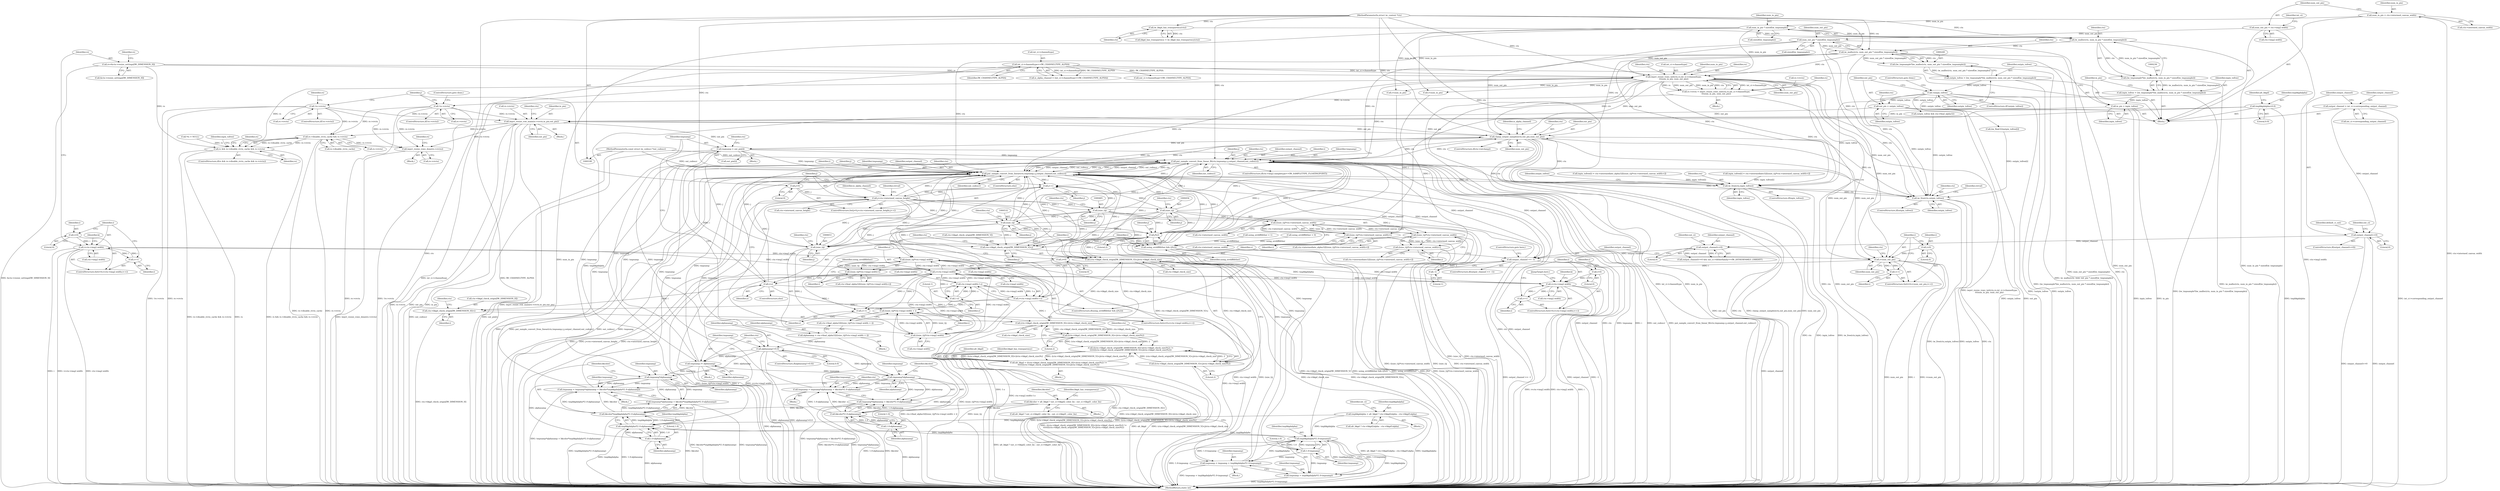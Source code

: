 digraph "0_imageworsener_a4f247707f08e322f0b41e82c3e06e224240a654_0@API" {
"1000491" [label="(Call,iwpvt_resize_row_main(rs->rrctx,in_pix,out_pix))"];
"1000397" [label="(Call,!rs->rrctx)"];
"1000415" [label="(Call,!rs->rrctx)"];
"1000402" [label="(Call,rs->rrctx = iwpvt_resize_rows_init(ctx,rs,int_ci->channeltype,\n\t\t\tnum_in_pix, num_out_pix))"];
"1000406" [label="(Call,iwpvt_resize_rows_init(ctx,rs,int_ci->channeltype,\n\t\t\tnum_in_pix, num_out_pix))"];
"1000250" [label="(Call,iw_malloc(ctx, num_out_pix * sizeof(iw_tmpsample)))"];
"1000237" [label="(Call,iw_malloc(ctx, num_in_pix * sizeof(iw_tmpsample)))"];
"1000231" [label="(Call,iw_bkgd_has_transparency(ctx))"];
"1000109" [label="(MethodParameterIn,struct iw_context *ctx)"];
"1000239" [label="(Call,num_in_pix * sizeof(iw_tmpsample))"];
"1000168" [label="(Call,num_in_pix = ctx->intermed_canvas_width)"];
"1000252" [label="(Call,num_out_pix * sizeof(iw_tmpsample))"];
"1000173" [label="(Call,num_out_pix = ctx->img2.width)"];
"1000388" [label="(Call,rs=&ctx->resize_settings[IW_DIMENSION_H])"];
"1000224" [label="(Call,int_ci->channeltype==IW_CHANNELTYPE_ALPHA)"];
"1000243" [label="(Call,in_pix = inpix_tofree)"];
"1000233" [label="(Call,inpix_tofree = (iw_tmpsample*)iw_malloc(ctx, num_in_pix * sizeof(iw_tmpsample)))"];
"1000235" [label="(Call,(iw_tmpsample*)iw_malloc(ctx, num_in_pix * sizeof(iw_tmpsample)))"];
"1000501" [label="(Call,clamp_output_samples(ctx,out_pix,num_out_pix))"];
"1000743" [label="(Call,put_sample_convert_from_linear_flt(ctx,tmpsamp,i,j,output_channel,out_csdescr))"];
"1000751" [label="(Call,put_sample_convert_from_linear(ctx,tmpsamp,i,j,output_channel,out_csdescr))"];
"1000694" [label="(Call,tmpsamp = tmpsamp*alphasamp + bkcolor*tmpbkgdalpha*(1.0-alphasamp))"];
"1000697" [label="(Call,tmpsamp*alphasamp)"];
"1000587" [label="(Call,tmpsamp = out_pix[i])"];
"1000491" [label="(Call,iwpvt_resize_row_main(rs->rrctx,in_pix,out_pix))"];
"1000260" [label="(Call,out_pix = outpix_tofree)"];
"1000257" [label="(Call,!outpix_tofree)"];
"1000246" [label="(Call,outpix_tofree = (iw_tmpsample*)iw_malloc(ctx, num_out_pix * sizeof(iw_tmpsample)))"];
"1000248" [label="(Call,(iw_tmpsample*)iw_malloc(ctx, num_out_pix * sizeof(iw_tmpsample)))"];
"1000666" [label="(Call,tmpsamp /= alphasamp)"];
"1000662" [label="(Call,alphasamp!=0.0)"];
"1000644" [label="(Call,alphasamp = ctx->final_alpha32[((size_t)j)*ctx->img2.width + i])"];
"1000700" [label="(Call,bkcolor*tmpbkgdalpha*(1.0-alphasamp))"];
"1000681" [label="(Call,bkcolor = alt_bkgd ? out_ci->bkgd2_color_lin : out_ci->bkgd1_color_lin)"];
"1000702" [label="(Call,tmpbkgdalpha*(1.0-alphasamp))"];
"1000629" [label="(Call,tmpbkgdalpha = alt_bkgd ? ctx->bkgd2alpha : ctx->bkgd1alpha)"];
"1000730" [label="(Call,tmpbkgdalpha*(1.0-tmpsamp))"];
"1000142" [label="(Call,tmpbkgdalpha=0.0)"];
"1000732" [label="(Call,1.0-tmpsamp)"];
"1000704" [label="(Call,1.0-alphasamp)"];
"1000726" [label="(Call,tmpsamp = tmpsamp + tmpbkgdalpha*(1.0-tmpsamp))"];
"1000709" [label="(Call,tmpsamp = tmpsamp*alphasamp + bkcolor*(1.0-alphasamp))"];
"1000712" [label="(Call,tmpsamp*alphasamp)"];
"1000715" [label="(Call,bkcolor*(1.0-alphasamp))"];
"1000717" [label="(Call,1.0-alphasamp)"];
"1000572" [label="(Call,i=ctx->img2.width-1-z)"];
"1000574" [label="(Call,ctx->img2.width-1-z)"];
"1000556" [label="(Call,z<ctx->img2.width)"];
"1000553" [label="(Call,z=0)"];
"1000563" [label="(Call,z++)"];
"1000580" [label="(Call,1-z)"];
"1000765" [label="(Call,i<ctx->img2.width)"];
"1000772" [label="(Call,i++)"];
"1000762" [label="(Call,i=0)"];
"1000530" [label="(Call,((size_t)j)*ctx->img2.width)"];
"1000531" [label="(Call,(size_t)j)"];
"1000455" [label="(Call,(size_t)j)"];
"1000424" [label="(Call,j<ctx->intermed_canvas_height)"];
"1000421" [label="(Call,j=0)"];
"1000429" [label="(Call,j++)"];
"1000484" [label="(Call,(size_t)j)"];
"1000359" [label="(Call,i<ctx->img2.width)"];
"1000356" [label="(Call,i=0)"];
"1000366" [label="(Call,i++)"];
"1000651" [label="(Call,((size_t)j)*ctx->img2.width)"];
"1000652" [label="(Call,(size_t)j)"];
"1000569" [label="(Call,j%2)"];
"1000584" [label="(Call,i=z)"];
"1000546" [label="(Call,output_channel == -1)"];
"1000343" [label="(Call,output_channel>=0)"];
"1000194" [label="(Call,output_channel>=0)"];
"1000188" [label="(Call,output_channel = int_ci->corresponding_output_channel)"];
"1000548" [label="(Call,-1)"];
"1000111" [label="(MethodParameterIn,const struct iw_csdescr *out_csdescr)"];
"1000518" [label="(Call,i<num_out_pix)"];
"1000521" [label="(Call,i++)"];
"1000515" [label="(Call,i=0)"];
"1000454" [label="(Call,((size_t)j)*ctx->intermed_canvas_width)"];
"1000453" [label="(Call,((size_t)j)*ctx->intermed_canvas_width+i)"];
"1000483" [label="(Call,((size_t)j)*ctx->intermed_canvas_width)"];
"1000482" [label="(Call,((size_t)j)*ctx->intermed_canvas_width+i)"];
"1000529" [label="(Call,((size_t)j)*ctx->img2.width+i)"];
"1000601" [label="(Call,(ctx->bkgd_check_origin[IW_DIMENSION_H]+i)/ctx->bkgd_check_size)"];
"1000600" [label="(Call,((ctx->bkgd_check_origin[IW_DIMENSION_H]+i)/ctx->bkgd_check_size)%2)"];
"1000599" [label="(Call,(((ctx->bkgd_check_origin[IW_DIMENSION_H]+i)/ctx->bkgd_check_size)%2) !=\n\t\t\t\t\t(((ctx->bkgd_check_origin[IW_DIMENSION_V]+j)/ctx->bkgd_check_size)%2))"];
"1000597" [label="(Call,alt_bkgd = (((ctx->bkgd_check_origin[IW_DIMENSION_H]+i)/ctx->bkgd_check_size)%2) !=\n\t\t\t\t\t(((ctx->bkgd_check_origin[IW_DIMENSION_V]+j)/ctx->bkgd_check_size)%2))"];
"1000614" [label="(Call,(ctx->bkgd_check_origin[IW_DIMENSION_V]+j)/ctx->bkgd_check_size)"];
"1000613" [label="(Call,((ctx->bkgd_check_origin[IW_DIMENSION_V]+j)/ctx->bkgd_check_size)%2)"];
"1000602" [label="(Call,ctx->bkgd_check_origin[IW_DIMENSION_H]+i)"];
"1000650" [label="(Call,((size_t)j)*ctx->img2.width + i)"];
"1000567" [label="(Call,using_errdiffdither && (j%2))"];
"1000615" [label="(Call,ctx->bkgd_check_origin[IW_DIMENSION_V]+j)"];
"1000842" [label="(Call,iw_free(ctx,inpix_tofree))"];
"1000847" [label="(Call,iw_free(ctx,outpix_tofree))"];
"1000696" [label="(Call,tmpsamp*alphasamp + bkcolor*tmpbkgdalpha*(1.0-alphasamp))"];
"1000728" [label="(Call,tmpsamp + tmpbkgdalpha*(1.0-tmpsamp))"];
"1000711" [label="(Call,tmpsamp*alphasamp + bkcolor*(1.0-alphasamp))"];
"1000823" [label="(Call,rs->disable_rrctx_cache && rs->rrctx)"];
"1000821" [label="(Call,rs && rs->disable_rrctx_cache && rs->rrctx)"];
"1000831" [label="(Call,iwpvt_resize_rows_done(rs->rrctx))"];
"1000711" [label="(Call,tmpsamp*alphasamp + bkcolor*(1.0-alphasamp))"];
"1000445" [label="(Call,inpix_tofree[i] = ctx->intermediate_alpha32[((size_t)j)*ctx->intermed_canvas_width+i])"];
"1000258" [label="(Identifier,outpix_tofree)"];
"1000646" [label="(Call,ctx->final_alpha32[((size_t)j)*ctx->img2.width + i])"];
"1000257" [label="(Call,!outpix_tofree)"];
"1000422" [label="(Identifier,j)"];
"1000610" [label="(Identifier,ctx)"];
"1000487" [label="(Call,ctx->intermed_canvas_width)"];
"1000210" [label="(Identifier,default_ci_out)"];
"1000404" [label="(Identifier,rs)"];
"1000608" [label="(Identifier,i)"];
"1000753" [label="(Identifier,tmpsamp)"];
"1000233" [label="(Call,inpix_tofree = (iw_tmpsample*)iw_malloc(ctx, num_in_pix * sizeof(iw_tmpsample)))"];
"1000533" [label="(Identifier,j)"];
"1000234" [label="(Identifier,inpix_tofree)"];
"1000431" [label="(Block,)"];
"1000484" [label="(Call,(size_t)j)"];
"1000144" [label="(Literal,0.0)"];
"1000568" [label="(Identifier,using_errdiffdither)"];
"1000734" [label="(Identifier,tmpsamp)"];
"1000401" [label="(Block,)"];
"1000143" [label="(Identifier,tmpbkgdalpha)"];
"1000371" [label="(Identifier,k)"];
"1000483" [label="(Call,((size_t)j)*ctx->intermed_canvas_width)"];
"1000458" [label="(Call,ctx->intermed_canvas_width)"];
"1000189" [label="(Identifier,output_channel)"];
"1000596" [label="(Block,)"];
"1000142" [label="(Call,tmpbkgdalpha=0.0)"];
"1000169" [label="(Identifier,num_in_pix)"];
"1000488" [label="(Identifier,ctx)"];
"1000423" [label="(Literal,0)"];
"1000407" [label="(Identifier,ctx)"];
"1000231" [label="(Call,iw_bkgd_has_transparency(ctx))"];
"1000361" [label="(Call,ctx->img2.width)"];
"1000644" [label="(Call,alphasamp = ctx->final_alpha32[((size_t)j)*ctx->img2.width + i])"];
"1000731" [label="(Identifier,tmpbkgdalpha)"];
"1000703" [label="(Identifier,tmpbkgdalpha)"];
"1000521" [label="(Call,i++)"];
"1000497" [label="(ControlStructure,if(ctx->intclamp))"];
"1000482" [label="(Call,((size_t)j)*ctx->intermed_canvas_width+i)"];
"1000224" [label="(Call,int_ci->channeltype==IW_CHANNELTYPE_ALPHA)"];
"1000586" [label="(Identifier,z)"];
"1000491" [label="(Call,iwpvt_resize_row_main(rs->rrctx,in_pix,out_pix))"];
"1000710" [label="(Identifier,tmpsamp)"];
"1000749" [label="(Identifier,out_csdescr)"];
"1000730" [label="(Call,tmpbkgdalpha*(1.0-tmpsamp))"];
"1000767" [label="(Call,ctx->img2.width)"];
"1000360" [label="(Identifier,i)"];
"1000629" [label="(Call,tmpbkgdalpha = alt_bkgd ? ctx->bkgd2alpha : ctx->bkgd1alpha)"];
"1000545" [label="(ControlStructure,if(output_channel == -1))"];
"1000600" [label="(Call,((ctx->bkgd_check_origin[IW_DIMENSION_H]+i)/ctx->bkgd_check_size)%2)"];
"1000553" [label="(Call,z=0)"];
"1000111" [label="(MethodParameterIn,const struct iw_csdescr *out_csdescr)"];
"1000359" [label="(Call,i<ctx->img2.width)"];
"1000409" [label="(Call,int_ci->channeltype)"];
"1000655" [label="(Call,ctx->img2.width)"];
"1000692" [label="(Identifier,bkgd_has_transparency)"];
"1000253" [label="(Identifier,num_out_pix)"];
"1000516" [label="(Identifier,i)"];
"1000420" [label="(ControlStructure,for(j=0;j<ctx->intermed_canvas_height;j++))"];
"1000815" [label="(JumpTarget,here:)"];
"1000662" [label="(Call,alphasamp!=0.0)"];
"1000259" [label="(ControlStructure,goto done;)"];
"1000262" [label="(Identifier,outpix_tofree)"];
"1000756" [label="(Identifier,output_channel)"];
"1000519" [label="(Identifier,i)"];
"1000388" [label="(Call,rs=&ctx->resize_settings[IW_DIMENSION_H])"];
"1000188" [label="(Call,output_channel = int_ci->corresponding_output_channel)"];
"1000842" [label="(Call,iw_free(ctx,inpix_tofree))"];
"1000739" [label="(Identifier,ctx)"];
"1000727" [label="(Identifier,tmpsamp)"];
"1000504" [label="(Identifier,num_out_pix)"];
"1000751" [label="(Call,put_sample_convert_from_linear(ctx,tmpsamp,i,j,output_channel,out_csdescr))"];
"1000616" [label="(Call,ctx->bkgd_check_origin[IW_DIMENSION_V])"];
"1000743" [label="(Call,put_sample_convert_from_linear_flt(ctx,tmpsamp,i,j,output_channel,out_csdescr))"];
"1000824" [label="(Call,rs->disable_rrctx_cache)"];
"1000135" [label="(Call,using_errdiffdither = 0)"];
"1000419" [label="(ControlStructure,goto done;)"];
"1000237" [label="(Call,iw_malloc(ctx, num_in_pix * sizeof(iw_tmpsample)))"];
"1000229" [label="(Call,bkgd_has_transparency = iw_bkgd_has_transparency(ctx))"];
"1000235" [label="(Call,(iw_tmpsample*)iw_malloc(ctx, num_in_pix * sizeof(iw_tmpsample)))"];
"1000831" [label="(Call,iwpvt_resize_rows_done(rs->rrctx))"];
"1000625" [label="(Literal,2)"];
"1000746" [label="(Identifier,i)"];
"1000455" [label="(Call,(size_t)j)"];
"1000173" [label="(Call,num_out_pix = ctx->img2.width)"];
"1000566" [label="(ControlStructure,if(using_errdiffdither && (j%2)))"];
"1000668" [label="(Identifier,alphasamp)"];
"1000534" [label="(Call,ctx->img2.width)"];
"1000193" [label="(ControlStructure,if(output_channel>=0))"];
"1000583" [label="(ControlStructure,else)"];
"1000641" [label="(Identifier,int_ci)"];
"1000594" [label="(Identifier,ctx)"];
"1000564" [label="(Identifier,z)"];
"1000714" [label="(Identifier,alphasamp)"];
"1000717" [label="(Call,1.0-alphasamp)"];
"1000530" [label="(Call,((size_t)j)*ctx->img2.width)"];
"1000729" [label="(Identifier,tmpsamp)"];
"1000695" [label="(Identifier,tmpsamp)"];
"1000468" [label="(Call,i<num_in_pix)"];
"1000390" [label="(Call,&ctx->resize_settings[IW_DIMENSION_H])"];
"1000548" [label="(Call,-1)"];
"1000240" [label="(Identifier,num_in_pix)"];
"1000587" [label="(Call,tmpsamp = out_pix[i])"];
"1000571" [label="(Literal,2)"];
"1000503" [label="(Identifier,out_pix)"];
"1000597" [label="(Call,alt_bkgd = (((ctx->bkgd_check_origin[IW_DIMENSION_H]+i)/ctx->bkgd_check_size)%2) !=\n\t\t\t\t\t(((ctx->bkgd_check_origin[IW_DIMENSION_V]+j)/ctx->bkgd_check_size)%2))"];
"1000495" [label="(Identifier,in_pix)"];
"1000252" [label="(Call,num_out_pix * sizeof(iw_tmpsample))"];
"1000256" [label="(ControlStructure,if(!outpix_tofree))"];
"1000603" [label="(Call,ctx->bkgd_check_origin[IW_DIMENSION_H])"];
"1000752" [label="(Identifier,ctx)"];
"1000837" [label="(Identifier,rs)"];
"1000251" [label="(Identifier,ctx)"];
"1000406" [label="(Call,iwpvt_resize_rows_init(ctx,rs,int_ci->channeltype,\n\t\t\tnum_in_pix, num_out_pix))"];
"1000672" [label="(Identifier,ctx)"];
"1000575" [label="(Call,ctx->img2.width)"];
"1000631" [label="(Call,alt_bkgd ? ctx->bkgd2alpha : ctx->bkgd1alpha)"];
"1000848" [label="(Identifier,ctx)"];
"1000433" [label="(Identifier,is_alpha_channel)"];
"1000725" [label="(Block,)"];
"1000852" [label="(MethodReturn,static int)"];
"1000547" [label="(Identifier,output_channel)"];
"1000682" [label="(Identifier,bkcolor)"];
"1000558" [label="(Call,ctx->img2.width)"];
"1000425" [label="(Identifier,j)"];
"1000849" [label="(Identifier,outpix_tofree)"];
"1000845" [label="(ControlStructure,if(outpix_tofree))"];
"1000250" [label="(Call,iw_malloc(ctx, num_out_pix * sizeof(iw_tmpsample)))"];
"1000602" [label="(Call,ctx->bkgd_check_origin[IW_DIMENSION_H]+i)"];
"1000222" [label="(Call,is_alpha_channel = (int_ci->channeltype==IW_CHANNELTYPE_ALPHA))"];
"1000574" [label="(Call,ctx->img2.width-1-z)"];
"1000147" [label="(Identifier,alt_bkgd)"];
"1000744" [label="(Identifier,ctx)"];
"1000841" [label="(Identifier,inpix_tofree)"];
"1000507" [label="(Identifier,is_alpha_channel)"];
"1000757" [label="(Identifier,out_csdescr)"];
"1000174" [label="(Identifier,num_out_pix)"];
"1000745" [label="(Identifier,tmpsamp)"];
"1000705" [label="(Literal,1.0)"];
"1000663" [label="(Identifier,alphasamp)"];
"1000342" [label="(Call,output_channel>=0 && out_ci->ditherfamily==IW_DITHERFAMILY_ERRDIFF)"];
"1000569" [label="(Call,j%2)"];
"1000750" [label="(ControlStructure,else)"];
"1000246" [label="(Call,outpix_tofree = (iw_tmpsample*)iw_malloc(ctx, num_out_pix * sizeof(iw_tmpsample)))"];
"1000552" [label="(ControlStructure,for(z=0;z<ctx->img2.width;z++))"];
"1000424" [label="(Call,j<ctx->intermed_canvas_height)"];
"1000627" [label="(Identifier,bkgd_has_transparency)"];
"1000660" [label="(Identifier,i)"];
"1000518" [label="(Call,i<num_out_pix)"];
"1000502" [label="(Identifier,ctx)"];
"1000694" [label="(Call,tmpsamp = tmpsamp*alphasamp + bkcolor*tmpbkgdalpha*(1.0-alphasamp))"];
"1000754" [label="(Identifier,i)"];
"1000508" [label="(Call,outpix_tofree && ctx->final_alpha32)"];
"1000556" [label="(Call,z<ctx->img2.width)"];
"1000764" [label="(Literal,0)"];
"1000399" [label="(Identifier,rs)"];
"1000645" [label="(Identifier,alphasamp)"];
"1000654" [label="(Identifier,j)"];
"1000430" [label="(Identifier,j)"];
"1000412" [label="(Identifier,num_in_pix)"];
"1000357" [label="(Identifier,i)"];
"1000599" [label="(Call,(((ctx->bkgd_check_origin[IW_DIMENSION_H]+i)/ctx->bkgd_check_size)%2) !=\n\t\t\t\t\t(((ctx->bkgd_check_origin[IW_DIMENSION_V]+j)/ctx->bkgd_check_size)%2))"];
"1000415" [label="(Call,!rs->rrctx)"];
"1000615" [label="(Call,ctx->bkgd_check_origin[IW_DIMENSION_V]+j)"];
"1000486" [label="(Identifier,j)"];
"1000243" [label="(Call,in_pix = inpix_tofree)"];
"1000827" [label="(Call,rs->rrctx)"];
"1000661" [label="(ControlStructure,if(alphasamp!=0.0))"];
"1000696" [label="(Call,tmpsamp*alphasamp + bkcolor*tmpbkgdalpha*(1.0-alphasamp))"];
"1000817" [label="(Identifier,retval)"];
"1000747" [label="(Identifier,j)"];
"1000664" [label="(Literal,0.0)"];
"1000344" [label="(Identifier,output_channel)"];
"1000843" [label="(Identifier,ctx)"];
"1000514" [label="(ControlStructure,for(i=0;i<num_out_pix;i++))"];
"1000241" [label="(Call,sizeof(iw_tmpsample))"];
"1000426" [label="(Call,ctx->intermed_canvas_height)"];
"1000195" [label="(Identifier,output_channel)"];
"1000585" [label="(Identifier,i)"];
"1000709" [label="(Call,tmpsamp = tmpsamp*alphasamp + bkcolor*(1.0-alphasamp))"];
"1000683" [label="(Call,alt_bkgd ? out_ci->bkgd2_color_lin : out_ci->bkgd1_color_lin)"];
"1000496" [label="(Identifier,out_pix)"];
"1000248" [label="(Call,(iw_tmpsample*)iw_malloc(ctx, num_out_pix * sizeof(iw_tmpsample)))"];
"1000719" [label="(Identifier,alphasamp)"];
"1000712" [label="(Call,tmpsamp*alphasamp)"];
"1000546" [label="(Call,output_channel == -1)"];
"1000833" [label="(Identifier,rs)"];
"1000457" [label="(Identifier,j)"];
"1000245" [label="(Identifier,inpix_tofree)"];
"1000588" [label="(Identifier,tmpsamp)"];
"1000702" [label="(Call,tmpbkgdalpha*(1.0-alphasamp))"];
"1000343" [label="(Call,output_channel>=0)"];
"1000260" [label="(Call,out_pix = outpix_tofree)"];
"1000748" [label="(Identifier,output_channel)"];
"1000175" [label="(Call,ctx->img2.width)"];
"1000490" [label="(Identifier,i)"];
"1000345" [label="(Literal,0)"];
"1000763" [label="(Identifier,i)"];
"1000540" [label="(Call,(iw_float32)outpix_tofree[i])"];
"1000531" [label="(Call,(size_t)j)"];
"1000761" [label="(ControlStructure,for(i=0;i<ctx->img2.width;i++))"];
"1000190" [label="(Call,int_ci->corresponding_output_channel)"];
"1000621" [label="(Identifier,j)"];
"1000539" [label="(Identifier,i)"];
"1000706" [label="(Identifier,alphasamp)"];
"1000699" [label="(Identifier,alphasamp)"];
"1000421" [label="(Call,j=0)"];
"1000549" [label="(Literal,1)"];
"1000613" [label="(Call,((ctx->bkgd_check_origin[IW_DIMENSION_V]+j)/ctx->bkgd_check_size)%2)"];
"1000623" [label="(Identifier,ctx)"];
"1000563" [label="(Call,z++)"];
"1000713" [label="(Identifier,tmpsamp)"];
"1000525" [label="(Call,ctx->final_alpha32[((size_t)j)*ctx->img2.width+i])"];
"1000358" [label="(Literal,0)"];
"1000408" [label="(Identifier,rs)"];
"1000657" [label="(Identifier,ctx)"];
"1000601" [label="(Call,(ctx->bkgd_check_origin[IW_DIMENSION_H]+i)/ctx->bkgd_check_size)"];
"1000697" [label="(Call,tmpsamp*alphasamp)"];
"1000582" [label="(Identifier,z)"];
"1000515" [label="(Call,i=0)"];
"1000254" [label="(Call,sizeof(iw_tmpsample))"];
"1000667" [label="(Identifier,tmpsamp)"];
"1000413" [label="(Identifier,num_out_pix)"];
"1000693" [label="(Block,)"];
"1000416" [label="(Call,rs->rrctx)"];
"1000565" [label="(Block,)"];
"1000701" [label="(Identifier,bkcolor)"];
"1000698" [label="(Identifier,tmpsamp)"];
"1000820" [label="(ControlStructure,if(rs && rs->disable_rrctx_cache && rs->rrctx))"];
"1000501" [label="(Call,clamp_output_samples(ctx,out_pix,num_out_pix))"];
"1000112" [label="(Block,)"];
"1000429" [label="(Call,j++)"];
"1000397" [label="(Call,!rs->rrctx)"];
"1000580" [label="(Call,1-z)"];
"1000598" [label="(Identifier,alt_bkgd)"];
"1000651" [label="(Call,((size_t)j)*ctx->img2.width)"];
"1000459" [label="(Identifier,ctx)"];
"1000199" [label="(Identifier,out_ci)"];
"1000773" [label="(Identifier,i)"];
"1000366" [label="(Call,i++)"];
"1000555" [label="(Literal,0)"];
"1000572" [label="(Call,i=ctx->img2.width-1-z)"];
"1000315" [label="(Call,out_ci->channeltype!=IW_CHANNELTYPE_ALPHA)"];
"1000232" [label="(Identifier,ctx)"];
"1000522" [label="(Identifier,i)"];
"1000681" [label="(Call,bkcolor = alt_bkgd ? out_ci->bkgd2_color_lin : out_ci->bkgd1_color_lin)"];
"1000618" [label="(Identifier,ctx)"];
"1000652" [label="(Call,(size_t)j)"];
"1000609" [label="(Call,ctx->bkgd_check_size)"];
"1000726" [label="(Call,tmpsamp = tmpsamp + tmpbkgdalpha*(1.0-tmpsamp))"];
"1000402" [label="(Call,rs->rrctx = iwpvt_resize_rows_init(ctx,rs,int_ci->channeltype,\n\t\t\tnum_in_pix, num_out_pix))"];
"1000573" [label="(Identifier,i)"];
"1000732" [label="(Call,1.0-tmpsamp)"];
"1000461" [label="(Identifier,i)"];
"1000228" [label="(Identifier,IW_CHANNELTYPE_ALPHA)"];
"1000822" [label="(Identifier,rs)"];
"1000454" [label="(Call,((size_t)j)*ctx->intermed_canvas_width)"];
"1000762" [label="(Call,i=0)"];
"1000170" [label="(Call,ctx->intermed_canvas_width)"];
"1000821" [label="(Call,rs && rs->disable_rrctx_cache && rs->rrctx)"];
"1000356" [label="(Call,i=0)"];
"1000581" [label="(Literal,1)"];
"1000352" [label="(Call,using_errdiffdither = 1)"];
"1000772" [label="(Call,i++)"];
"1000755" [label="(Identifier,j)"];
"1000247" [label="(Identifier,outpix_tofree)"];
"1000766" [label="(Identifier,i)"];
"1000700" [label="(Call,bkcolor*tmpbkgdalpha*(1.0-alphasamp))"];
"1000367" [label="(Identifier,i)"];
"1000398" [label="(Call,rs->rrctx)"];
"1000109" [label="(MethodParameterIn,struct iw_context *ctx)"];
"1000414" [label="(ControlStructure,if(!rs->rrctx))"];
"1000527" [label="(Identifier,ctx)"];
"1000453" [label="(Call,((size_t)j)*ctx->intermed_canvas_width+i)"];
"1000520" [label="(Identifier,num_out_pix)"];
"1000650" [label="(Call,((size_t)j)*ctx->img2.width + i)"];
"1000492" [label="(Call,rs->rrctx)"];
"1000765" [label="(Call,i<ctx->img2.width)"];
"1000557" [label="(Identifier,z)"];
"1000168" [label="(Call,num_in_pix = ctx->intermed_canvas_width)"];
"1000847" [label="(Call,iw_free(ctx,outpix_tofree))"];
"1000244" [label="(Identifier,in_pix)"];
"1000614" [label="(Call,(ctx->bkgd_check_origin[IW_DIMENSION_V]+j)/ctx->bkgd_check_size)"];
"1000830" [label="(Block,)"];
"1000728" [label="(Call,tmpsamp + tmpbkgdalpha*(1.0-tmpsamp))"];
"1000348" [label="(Identifier,out_ci)"];
"1000622" [label="(Call,ctx->bkgd_check_size)"];
"1000666" [label="(Call,tmpsamp /= alphasamp)"];
"1000517" [label="(Literal,0)"];
"1000840" [label="(ControlStructure,if(inpix_tofree))"];
"1000733" [label="(Literal,1.0)"];
"1000529" [label="(Call,((size_t)j)*ctx->img2.width+i)"];
"1000474" [label="(Call,inpix_tofree[i] = ctx->intermediate32[((size_t)j)*ctx->intermed_canvas_width+i])"];
"1000536" [label="(Identifier,ctx)"];
"1000449" [label="(Call,ctx->intermediate_alpha32[((size_t)j)*ctx->intermed_canvas_width+i])"];
"1000777" [label="(Identifier,k)"];
"1000554" [label="(Identifier,z)"];
"1000567" [label="(Call,using_errdiffdither && (j%2))"];
"1000679" [label="(Block,)"];
"1000665" [label="(Block,)"];
"1000704" [label="(Call,1.0-alphasamp)"];
"1000715" [label="(Call,bkcolor*(1.0-alphasamp))"];
"1000417" [label="(Identifier,rs)"];
"1000150" [label="(Call,*rs = NULL)"];
"1000708" [label="(Block,)"];
"1000403" [label="(Call,rs->rrctx)"];
"1000389" [label="(Identifier,rs)"];
"1000759" [label="(Identifier,using_errdiffdither)"];
"1000612" [label="(Literal,2)"];
"1000439" [label="(Call,i<num_in_pix)"];
"1000846" [label="(Identifier,outpix_tofree)"];
"1000196" [label="(Literal,0)"];
"1000355" [label="(ControlStructure,for(i=0;i<ctx->img2.width;i++))"];
"1000570" [label="(Identifier,j)"];
"1000718" [label="(Literal,1.0)"];
"1000643" [label="(Block,)"];
"1000584" [label="(Call,i=z)"];
"1000194" [label="(Call,output_channel>=0)"];
"1000478" [label="(Call,ctx->intermediate32[((size_t)j)*ctx->intermed_canvas_width+i])"];
"1000628" [label="(Block,)"];
"1000225" [label="(Call,int_ci->channeltype)"];
"1000499" [label="(Identifier,ctx)"];
"1000851" [label="(Identifier,retval)"];
"1000716" [label="(Identifier,bkcolor)"];
"1000735" [label="(ControlStructure,if(ctx->img2.sampletype==IW_SAMPLETYPE_FLOATINGPOINT))"];
"1000589" [label="(Call,out_pix[i])"];
"1000396" [label="(ControlStructure,if(!rs->rrctx))"];
"1000266" [label="(Identifier,ctx)"];
"1000630" [label="(Identifier,tmpbkgdalpha)"];
"1000551" [label="(ControlStructure,goto here;)"];
"1000238" [label="(Identifier,ctx)"];
"1000823" [label="(Call,rs->disable_rrctx_cache && rs->rrctx)"];
"1000261" [label="(Identifier,out_pix)"];
"1000832" [label="(Call,rs->rrctx)"];
"1000844" [label="(Identifier,inpix_tofree)"];
"1000239" [label="(Call,num_in_pix * sizeof(iw_tmpsample))"];
"1000181" [label="(Identifier,int_ci)"];
"1000491" -> "1000431"  [label="AST: "];
"1000491" -> "1000496"  [label="CFG: "];
"1000492" -> "1000491"  [label="AST: "];
"1000495" -> "1000491"  [label="AST: "];
"1000496" -> "1000491"  [label="AST: "];
"1000499" -> "1000491"  [label="CFG: "];
"1000491" -> "1000852"  [label="DDG: out_pix"];
"1000491" -> "1000852"  [label="DDG: in_pix"];
"1000491" -> "1000852"  [label="DDG: iwpvt_resize_row_main(rs->rrctx,in_pix,out_pix)"];
"1000491" -> "1000852"  [label="DDG: rs->rrctx"];
"1000397" -> "1000491"  [label="DDG: rs->rrctx"];
"1000415" -> "1000491"  [label="DDG: rs->rrctx"];
"1000243" -> "1000491"  [label="DDG: in_pix"];
"1000501" -> "1000491"  [label="DDG: out_pix"];
"1000260" -> "1000491"  [label="DDG: out_pix"];
"1000491" -> "1000501"  [label="DDG: out_pix"];
"1000491" -> "1000587"  [label="DDG: out_pix"];
"1000491" -> "1000823"  [label="DDG: rs->rrctx"];
"1000491" -> "1000831"  [label="DDG: rs->rrctx"];
"1000397" -> "1000396"  [label="AST: "];
"1000397" -> "1000398"  [label="CFG: "];
"1000398" -> "1000397"  [label="AST: "];
"1000404" -> "1000397"  [label="CFG: "];
"1000422" -> "1000397"  [label="CFG: "];
"1000397" -> "1000852"  [label="DDG: !rs->rrctx"];
"1000397" -> "1000852"  [label="DDG: rs->rrctx"];
"1000397" -> "1000823"  [label="DDG: rs->rrctx"];
"1000397" -> "1000831"  [label="DDG: rs->rrctx"];
"1000415" -> "1000414"  [label="AST: "];
"1000415" -> "1000416"  [label="CFG: "];
"1000416" -> "1000415"  [label="AST: "];
"1000419" -> "1000415"  [label="CFG: "];
"1000422" -> "1000415"  [label="CFG: "];
"1000415" -> "1000852"  [label="DDG: rs->rrctx"];
"1000415" -> "1000852"  [label="DDG: !rs->rrctx"];
"1000402" -> "1000415"  [label="DDG: rs->rrctx"];
"1000415" -> "1000823"  [label="DDG: rs->rrctx"];
"1000415" -> "1000831"  [label="DDG: rs->rrctx"];
"1000402" -> "1000401"  [label="AST: "];
"1000402" -> "1000406"  [label="CFG: "];
"1000403" -> "1000402"  [label="AST: "];
"1000406" -> "1000402"  [label="AST: "];
"1000417" -> "1000402"  [label="CFG: "];
"1000402" -> "1000852"  [label="DDG: iwpvt_resize_rows_init(ctx,rs,int_ci->channeltype,\n\t\t\tnum_in_pix, num_out_pix)"];
"1000406" -> "1000402"  [label="DDG: int_ci->channeltype"];
"1000406" -> "1000402"  [label="DDG: rs"];
"1000406" -> "1000402"  [label="DDG: num_out_pix"];
"1000406" -> "1000402"  [label="DDG: num_in_pix"];
"1000406" -> "1000402"  [label="DDG: ctx"];
"1000406" -> "1000413"  [label="CFG: "];
"1000407" -> "1000406"  [label="AST: "];
"1000408" -> "1000406"  [label="AST: "];
"1000409" -> "1000406"  [label="AST: "];
"1000412" -> "1000406"  [label="AST: "];
"1000413" -> "1000406"  [label="AST: "];
"1000406" -> "1000852"  [label="DDG: int_ci->channeltype"];
"1000406" -> "1000852"  [label="DDG: num_in_pix"];
"1000406" -> "1000852"  [label="DDG: ctx"];
"1000406" -> "1000852"  [label="DDG: num_out_pix"];
"1000250" -> "1000406"  [label="DDG: ctx"];
"1000109" -> "1000406"  [label="DDG: ctx"];
"1000388" -> "1000406"  [label="DDG: rs"];
"1000224" -> "1000406"  [label="DDG: int_ci->channeltype"];
"1000239" -> "1000406"  [label="DDG: num_in_pix"];
"1000252" -> "1000406"  [label="DDG: num_out_pix"];
"1000406" -> "1000439"  [label="DDG: num_in_pix"];
"1000406" -> "1000468"  [label="DDG: num_in_pix"];
"1000406" -> "1000501"  [label="DDG: ctx"];
"1000406" -> "1000501"  [label="DDG: num_out_pix"];
"1000406" -> "1000518"  [label="DDG: num_out_pix"];
"1000406" -> "1000743"  [label="DDG: ctx"];
"1000406" -> "1000751"  [label="DDG: ctx"];
"1000406" -> "1000821"  [label="DDG: rs"];
"1000406" -> "1000842"  [label="DDG: ctx"];
"1000406" -> "1000847"  [label="DDG: ctx"];
"1000250" -> "1000248"  [label="AST: "];
"1000250" -> "1000252"  [label="CFG: "];
"1000251" -> "1000250"  [label="AST: "];
"1000252" -> "1000250"  [label="AST: "];
"1000248" -> "1000250"  [label="CFG: "];
"1000250" -> "1000852"  [label="DDG: ctx"];
"1000250" -> "1000852"  [label="DDG: num_out_pix * sizeof(iw_tmpsample)"];
"1000250" -> "1000248"  [label="DDG: ctx"];
"1000250" -> "1000248"  [label="DDG: num_out_pix * sizeof(iw_tmpsample)"];
"1000237" -> "1000250"  [label="DDG: ctx"];
"1000109" -> "1000250"  [label="DDG: ctx"];
"1000252" -> "1000250"  [label="DDG: num_out_pix"];
"1000250" -> "1000501"  [label="DDG: ctx"];
"1000250" -> "1000743"  [label="DDG: ctx"];
"1000250" -> "1000751"  [label="DDG: ctx"];
"1000250" -> "1000842"  [label="DDG: ctx"];
"1000250" -> "1000847"  [label="DDG: ctx"];
"1000237" -> "1000235"  [label="AST: "];
"1000237" -> "1000239"  [label="CFG: "];
"1000238" -> "1000237"  [label="AST: "];
"1000239" -> "1000237"  [label="AST: "];
"1000235" -> "1000237"  [label="CFG: "];
"1000237" -> "1000852"  [label="DDG: num_in_pix * sizeof(iw_tmpsample)"];
"1000237" -> "1000235"  [label="DDG: ctx"];
"1000237" -> "1000235"  [label="DDG: num_in_pix * sizeof(iw_tmpsample)"];
"1000231" -> "1000237"  [label="DDG: ctx"];
"1000109" -> "1000237"  [label="DDG: ctx"];
"1000239" -> "1000237"  [label="DDG: num_in_pix"];
"1000231" -> "1000229"  [label="AST: "];
"1000231" -> "1000232"  [label="CFG: "];
"1000232" -> "1000231"  [label="AST: "];
"1000229" -> "1000231"  [label="CFG: "];
"1000231" -> "1000229"  [label="DDG: ctx"];
"1000109" -> "1000231"  [label="DDG: ctx"];
"1000109" -> "1000108"  [label="AST: "];
"1000109" -> "1000852"  [label="DDG: ctx"];
"1000109" -> "1000501"  [label="DDG: ctx"];
"1000109" -> "1000743"  [label="DDG: ctx"];
"1000109" -> "1000751"  [label="DDG: ctx"];
"1000109" -> "1000842"  [label="DDG: ctx"];
"1000109" -> "1000847"  [label="DDG: ctx"];
"1000239" -> "1000241"  [label="CFG: "];
"1000240" -> "1000239"  [label="AST: "];
"1000241" -> "1000239"  [label="AST: "];
"1000239" -> "1000852"  [label="DDG: num_in_pix"];
"1000168" -> "1000239"  [label="DDG: num_in_pix"];
"1000239" -> "1000439"  [label="DDG: num_in_pix"];
"1000239" -> "1000468"  [label="DDG: num_in_pix"];
"1000168" -> "1000112"  [label="AST: "];
"1000168" -> "1000170"  [label="CFG: "];
"1000169" -> "1000168"  [label="AST: "];
"1000170" -> "1000168"  [label="AST: "];
"1000174" -> "1000168"  [label="CFG: "];
"1000168" -> "1000852"  [label="DDG: ctx->intermed_canvas_width"];
"1000252" -> "1000254"  [label="CFG: "];
"1000253" -> "1000252"  [label="AST: "];
"1000254" -> "1000252"  [label="AST: "];
"1000252" -> "1000852"  [label="DDG: num_out_pix"];
"1000173" -> "1000252"  [label="DDG: num_out_pix"];
"1000252" -> "1000501"  [label="DDG: num_out_pix"];
"1000252" -> "1000518"  [label="DDG: num_out_pix"];
"1000173" -> "1000112"  [label="AST: "];
"1000173" -> "1000175"  [label="CFG: "];
"1000174" -> "1000173"  [label="AST: "];
"1000175" -> "1000173"  [label="AST: "];
"1000181" -> "1000173"  [label="CFG: "];
"1000173" -> "1000852"  [label="DDG: ctx->img2.width"];
"1000388" -> "1000112"  [label="AST: "];
"1000388" -> "1000390"  [label="CFG: "];
"1000389" -> "1000388"  [label="AST: "];
"1000390" -> "1000388"  [label="AST: "];
"1000399" -> "1000388"  [label="CFG: "];
"1000388" -> "1000852"  [label="DDG: &ctx->resize_settings[IW_DIMENSION_H]"];
"1000388" -> "1000821"  [label="DDG: rs"];
"1000224" -> "1000222"  [label="AST: "];
"1000224" -> "1000228"  [label="CFG: "];
"1000225" -> "1000224"  [label="AST: "];
"1000228" -> "1000224"  [label="AST: "];
"1000222" -> "1000224"  [label="CFG: "];
"1000224" -> "1000852"  [label="DDG: int_ci->channeltype"];
"1000224" -> "1000852"  [label="DDG: IW_CHANNELTYPE_ALPHA"];
"1000224" -> "1000222"  [label="DDG: int_ci->channeltype"];
"1000224" -> "1000222"  [label="DDG: IW_CHANNELTYPE_ALPHA"];
"1000224" -> "1000315"  [label="DDG: IW_CHANNELTYPE_ALPHA"];
"1000243" -> "1000112"  [label="AST: "];
"1000243" -> "1000245"  [label="CFG: "];
"1000244" -> "1000243"  [label="AST: "];
"1000245" -> "1000243"  [label="AST: "];
"1000247" -> "1000243"  [label="CFG: "];
"1000243" -> "1000852"  [label="DDG: in_pix"];
"1000243" -> "1000852"  [label="DDG: inpix_tofree"];
"1000233" -> "1000243"  [label="DDG: inpix_tofree"];
"1000233" -> "1000112"  [label="AST: "];
"1000233" -> "1000235"  [label="CFG: "];
"1000234" -> "1000233"  [label="AST: "];
"1000235" -> "1000233"  [label="AST: "];
"1000244" -> "1000233"  [label="CFG: "];
"1000233" -> "1000852"  [label="DDG: (iw_tmpsample*)iw_malloc(ctx, num_in_pix * sizeof(iw_tmpsample))"];
"1000235" -> "1000233"  [label="DDG: iw_malloc(ctx, num_in_pix * sizeof(iw_tmpsample))"];
"1000233" -> "1000842"  [label="DDG: inpix_tofree"];
"1000236" -> "1000235"  [label="AST: "];
"1000235" -> "1000852"  [label="DDG: iw_malloc(ctx, num_in_pix * sizeof(iw_tmpsample))"];
"1000501" -> "1000497"  [label="AST: "];
"1000501" -> "1000504"  [label="CFG: "];
"1000502" -> "1000501"  [label="AST: "];
"1000503" -> "1000501"  [label="AST: "];
"1000504" -> "1000501"  [label="AST: "];
"1000507" -> "1000501"  [label="CFG: "];
"1000501" -> "1000852"  [label="DDG: out_pix"];
"1000501" -> "1000852"  [label="DDG: ctx"];
"1000501" -> "1000852"  [label="DDG: clamp_output_samples(ctx,out_pix,num_out_pix)"];
"1000501" -> "1000852"  [label="DDG: num_out_pix"];
"1000743" -> "1000501"  [label="DDG: ctx"];
"1000751" -> "1000501"  [label="DDG: ctx"];
"1000518" -> "1000501"  [label="DDG: num_out_pix"];
"1000501" -> "1000518"  [label="DDG: num_out_pix"];
"1000501" -> "1000587"  [label="DDG: out_pix"];
"1000501" -> "1000743"  [label="DDG: ctx"];
"1000501" -> "1000751"  [label="DDG: ctx"];
"1000501" -> "1000842"  [label="DDG: ctx"];
"1000501" -> "1000847"  [label="DDG: ctx"];
"1000743" -> "1000735"  [label="AST: "];
"1000743" -> "1000749"  [label="CFG: "];
"1000744" -> "1000743"  [label="AST: "];
"1000745" -> "1000743"  [label="AST: "];
"1000746" -> "1000743"  [label="AST: "];
"1000747" -> "1000743"  [label="AST: "];
"1000748" -> "1000743"  [label="AST: "];
"1000749" -> "1000743"  [label="AST: "];
"1000564" -> "1000743"  [label="CFG: "];
"1000743" -> "1000852"  [label="DDG: output_channel"];
"1000743" -> "1000852"  [label="DDG: ctx"];
"1000743" -> "1000852"  [label="DDG: tmpsamp"];
"1000743" -> "1000852"  [label="DDG: i"];
"1000743" -> "1000852"  [label="DDG: out_csdescr"];
"1000743" -> "1000852"  [label="DDG: put_sample_convert_from_linear_flt(ctx,tmpsamp,i,j,output_channel,out_csdescr)"];
"1000743" -> "1000429"  [label="DDG: j"];
"1000743" -> "1000546"  [label="DDG: output_channel"];
"1000743" -> "1000569"  [label="DDG: j"];
"1000743" -> "1000614"  [label="DDG: j"];
"1000743" -> "1000615"  [label="DDG: j"];
"1000743" -> "1000652"  [label="DDG: j"];
"1000751" -> "1000743"  [label="DDG: ctx"];
"1000751" -> "1000743"  [label="DDG: j"];
"1000751" -> "1000743"  [label="DDG: output_channel"];
"1000751" -> "1000743"  [label="DDG: out_csdescr"];
"1000694" -> "1000743"  [label="DDG: tmpsamp"];
"1000726" -> "1000743"  [label="DDG: tmpsamp"];
"1000587" -> "1000743"  [label="DDG: tmpsamp"];
"1000709" -> "1000743"  [label="DDG: tmpsamp"];
"1000666" -> "1000743"  [label="DDG: tmpsamp"];
"1000572" -> "1000743"  [label="DDG: i"];
"1000584" -> "1000743"  [label="DDG: i"];
"1000455" -> "1000743"  [label="DDG: j"];
"1000424" -> "1000743"  [label="DDG: j"];
"1000569" -> "1000743"  [label="DDG: j"];
"1000652" -> "1000743"  [label="DDG: j"];
"1000484" -> "1000743"  [label="DDG: j"];
"1000531" -> "1000743"  [label="DDG: j"];
"1000546" -> "1000743"  [label="DDG: output_channel"];
"1000111" -> "1000743"  [label="DDG: out_csdescr"];
"1000743" -> "1000751"  [label="DDG: ctx"];
"1000743" -> "1000751"  [label="DDG: j"];
"1000743" -> "1000751"  [label="DDG: output_channel"];
"1000743" -> "1000751"  [label="DDG: out_csdescr"];
"1000743" -> "1000842"  [label="DDG: ctx"];
"1000743" -> "1000847"  [label="DDG: ctx"];
"1000751" -> "1000750"  [label="AST: "];
"1000751" -> "1000757"  [label="CFG: "];
"1000752" -> "1000751"  [label="AST: "];
"1000753" -> "1000751"  [label="AST: "];
"1000754" -> "1000751"  [label="AST: "];
"1000755" -> "1000751"  [label="AST: "];
"1000756" -> "1000751"  [label="AST: "];
"1000757" -> "1000751"  [label="AST: "];
"1000564" -> "1000751"  [label="CFG: "];
"1000751" -> "1000852"  [label="DDG: i"];
"1000751" -> "1000852"  [label="DDG: put_sample_convert_from_linear(ctx,tmpsamp,i,j,output_channel,out_csdescr)"];
"1000751" -> "1000852"  [label="DDG: out_csdescr"];
"1000751" -> "1000852"  [label="DDG: tmpsamp"];
"1000751" -> "1000852"  [label="DDG: ctx"];
"1000751" -> "1000852"  [label="DDG: output_channel"];
"1000751" -> "1000429"  [label="DDG: j"];
"1000751" -> "1000546"  [label="DDG: output_channel"];
"1000751" -> "1000569"  [label="DDG: j"];
"1000751" -> "1000614"  [label="DDG: j"];
"1000751" -> "1000615"  [label="DDG: j"];
"1000751" -> "1000652"  [label="DDG: j"];
"1000694" -> "1000751"  [label="DDG: tmpsamp"];
"1000726" -> "1000751"  [label="DDG: tmpsamp"];
"1000587" -> "1000751"  [label="DDG: tmpsamp"];
"1000709" -> "1000751"  [label="DDG: tmpsamp"];
"1000666" -> "1000751"  [label="DDG: tmpsamp"];
"1000572" -> "1000751"  [label="DDG: i"];
"1000584" -> "1000751"  [label="DDG: i"];
"1000455" -> "1000751"  [label="DDG: j"];
"1000424" -> "1000751"  [label="DDG: j"];
"1000569" -> "1000751"  [label="DDG: j"];
"1000652" -> "1000751"  [label="DDG: j"];
"1000484" -> "1000751"  [label="DDG: j"];
"1000531" -> "1000751"  [label="DDG: j"];
"1000546" -> "1000751"  [label="DDG: output_channel"];
"1000111" -> "1000751"  [label="DDG: out_csdescr"];
"1000751" -> "1000842"  [label="DDG: ctx"];
"1000751" -> "1000847"  [label="DDG: ctx"];
"1000694" -> "1000693"  [label="AST: "];
"1000694" -> "1000696"  [label="CFG: "];
"1000695" -> "1000694"  [label="AST: "];
"1000696" -> "1000694"  [label="AST: "];
"1000739" -> "1000694"  [label="CFG: "];
"1000694" -> "1000852"  [label="DDG: tmpsamp*alphasamp + bkcolor*tmpbkgdalpha*(1.0-alphasamp)"];
"1000697" -> "1000694"  [label="DDG: tmpsamp"];
"1000697" -> "1000694"  [label="DDG: alphasamp"];
"1000700" -> "1000694"  [label="DDG: bkcolor"];
"1000700" -> "1000694"  [label="DDG: tmpbkgdalpha*(1.0-alphasamp)"];
"1000697" -> "1000696"  [label="AST: "];
"1000697" -> "1000699"  [label="CFG: "];
"1000698" -> "1000697"  [label="AST: "];
"1000699" -> "1000697"  [label="AST: "];
"1000701" -> "1000697"  [label="CFG: "];
"1000697" -> "1000696"  [label="DDG: tmpsamp"];
"1000697" -> "1000696"  [label="DDG: alphasamp"];
"1000587" -> "1000697"  [label="DDG: tmpsamp"];
"1000666" -> "1000697"  [label="DDG: tmpsamp"];
"1000662" -> "1000697"  [label="DDG: alphasamp"];
"1000697" -> "1000704"  [label="DDG: alphasamp"];
"1000587" -> "1000565"  [label="AST: "];
"1000587" -> "1000589"  [label="CFG: "];
"1000588" -> "1000587"  [label="AST: "];
"1000589" -> "1000587"  [label="AST: "];
"1000594" -> "1000587"  [label="CFG: "];
"1000587" -> "1000852"  [label="DDG: out_pix[i]"];
"1000587" -> "1000666"  [label="DDG: tmpsamp"];
"1000587" -> "1000712"  [label="DDG: tmpsamp"];
"1000587" -> "1000732"  [label="DDG: tmpsamp"];
"1000260" -> "1000112"  [label="AST: "];
"1000260" -> "1000262"  [label="CFG: "];
"1000261" -> "1000260"  [label="AST: "];
"1000262" -> "1000260"  [label="AST: "];
"1000266" -> "1000260"  [label="CFG: "];
"1000260" -> "1000852"  [label="DDG: outpix_tofree"];
"1000260" -> "1000852"  [label="DDG: out_pix"];
"1000257" -> "1000260"  [label="DDG: outpix_tofree"];
"1000257" -> "1000256"  [label="AST: "];
"1000257" -> "1000258"  [label="CFG: "];
"1000258" -> "1000257"  [label="AST: "];
"1000259" -> "1000257"  [label="CFG: "];
"1000261" -> "1000257"  [label="CFG: "];
"1000257" -> "1000852"  [label="DDG: outpix_tofree"];
"1000257" -> "1000852"  [label="DDG: !outpix_tofree"];
"1000246" -> "1000257"  [label="DDG: outpix_tofree"];
"1000257" -> "1000508"  [label="DDG: outpix_tofree"];
"1000257" -> "1000540"  [label="DDG: outpix_tofree"];
"1000257" -> "1000847"  [label="DDG: outpix_tofree"];
"1000246" -> "1000112"  [label="AST: "];
"1000246" -> "1000248"  [label="CFG: "];
"1000247" -> "1000246"  [label="AST: "];
"1000248" -> "1000246"  [label="AST: "];
"1000258" -> "1000246"  [label="CFG: "];
"1000246" -> "1000852"  [label="DDG: (iw_tmpsample*)iw_malloc(ctx, num_out_pix * sizeof(iw_tmpsample))"];
"1000248" -> "1000246"  [label="DDG: iw_malloc(ctx, num_out_pix * sizeof(iw_tmpsample))"];
"1000249" -> "1000248"  [label="AST: "];
"1000248" -> "1000852"  [label="DDG: iw_malloc(ctx, num_out_pix * sizeof(iw_tmpsample))"];
"1000666" -> "1000665"  [label="AST: "];
"1000666" -> "1000668"  [label="CFG: "];
"1000667" -> "1000666"  [label="AST: "];
"1000668" -> "1000666"  [label="AST: "];
"1000672" -> "1000666"  [label="CFG: "];
"1000666" -> "1000852"  [label="DDG: alphasamp"];
"1000662" -> "1000666"  [label="DDG: alphasamp"];
"1000666" -> "1000712"  [label="DDG: tmpsamp"];
"1000662" -> "1000661"  [label="AST: "];
"1000662" -> "1000664"  [label="CFG: "];
"1000663" -> "1000662"  [label="AST: "];
"1000664" -> "1000662"  [label="AST: "];
"1000667" -> "1000662"  [label="CFG: "];
"1000672" -> "1000662"  [label="CFG: "];
"1000662" -> "1000852"  [label="DDG: alphasamp"];
"1000662" -> "1000852"  [label="DDG: alphasamp!=0.0"];
"1000644" -> "1000662"  [label="DDG: alphasamp"];
"1000662" -> "1000712"  [label="DDG: alphasamp"];
"1000644" -> "1000643"  [label="AST: "];
"1000644" -> "1000646"  [label="CFG: "];
"1000645" -> "1000644"  [label="AST: "];
"1000646" -> "1000644"  [label="AST: "];
"1000663" -> "1000644"  [label="CFG: "];
"1000644" -> "1000852"  [label="DDG: ctx->final_alpha32[((size_t)j)*ctx->img2.width + i]"];
"1000700" -> "1000696"  [label="AST: "];
"1000700" -> "1000702"  [label="CFG: "];
"1000701" -> "1000700"  [label="AST: "];
"1000702" -> "1000700"  [label="AST: "];
"1000696" -> "1000700"  [label="CFG: "];
"1000700" -> "1000852"  [label="DDG: bkcolor"];
"1000700" -> "1000852"  [label="DDG: tmpbkgdalpha*(1.0-alphasamp)"];
"1000700" -> "1000696"  [label="DDG: bkcolor"];
"1000700" -> "1000696"  [label="DDG: tmpbkgdalpha*(1.0-alphasamp)"];
"1000681" -> "1000700"  [label="DDG: bkcolor"];
"1000702" -> "1000700"  [label="DDG: tmpbkgdalpha"];
"1000702" -> "1000700"  [label="DDG: 1.0-alphasamp"];
"1000681" -> "1000679"  [label="AST: "];
"1000681" -> "1000683"  [label="CFG: "];
"1000682" -> "1000681"  [label="AST: "];
"1000683" -> "1000681"  [label="AST: "];
"1000692" -> "1000681"  [label="CFG: "];
"1000681" -> "1000852"  [label="DDG: alt_bkgd ? out_ci->bkgd2_color_lin : out_ci->bkgd1_color_lin"];
"1000681" -> "1000715"  [label="DDG: bkcolor"];
"1000702" -> "1000704"  [label="CFG: "];
"1000703" -> "1000702"  [label="AST: "];
"1000704" -> "1000702"  [label="AST: "];
"1000702" -> "1000852"  [label="DDG: tmpbkgdalpha"];
"1000702" -> "1000852"  [label="DDG: 1.0-alphasamp"];
"1000629" -> "1000702"  [label="DDG: tmpbkgdalpha"];
"1000730" -> "1000702"  [label="DDG: tmpbkgdalpha"];
"1000142" -> "1000702"  [label="DDG: tmpbkgdalpha"];
"1000704" -> "1000702"  [label="DDG: 1.0"];
"1000704" -> "1000702"  [label="DDG: alphasamp"];
"1000702" -> "1000730"  [label="DDG: tmpbkgdalpha"];
"1000629" -> "1000628"  [label="AST: "];
"1000629" -> "1000631"  [label="CFG: "];
"1000630" -> "1000629"  [label="AST: "];
"1000631" -> "1000629"  [label="AST: "];
"1000641" -> "1000629"  [label="CFG: "];
"1000629" -> "1000852"  [label="DDG: tmpbkgdalpha"];
"1000629" -> "1000852"  [label="DDG: alt_bkgd ? ctx->bkgd2alpha : ctx->bkgd1alpha"];
"1000629" -> "1000730"  [label="DDG: tmpbkgdalpha"];
"1000730" -> "1000728"  [label="AST: "];
"1000730" -> "1000732"  [label="CFG: "];
"1000731" -> "1000730"  [label="AST: "];
"1000732" -> "1000730"  [label="AST: "];
"1000728" -> "1000730"  [label="CFG: "];
"1000730" -> "1000852"  [label="DDG: tmpbkgdalpha"];
"1000730" -> "1000852"  [label="DDG: 1.0-tmpsamp"];
"1000730" -> "1000726"  [label="DDG: tmpbkgdalpha"];
"1000730" -> "1000726"  [label="DDG: 1.0-tmpsamp"];
"1000730" -> "1000728"  [label="DDG: tmpbkgdalpha"];
"1000730" -> "1000728"  [label="DDG: 1.0-tmpsamp"];
"1000142" -> "1000730"  [label="DDG: tmpbkgdalpha"];
"1000732" -> "1000730"  [label="DDG: 1.0"];
"1000732" -> "1000730"  [label="DDG: tmpsamp"];
"1000142" -> "1000112"  [label="AST: "];
"1000142" -> "1000144"  [label="CFG: "];
"1000143" -> "1000142"  [label="AST: "];
"1000144" -> "1000142"  [label="AST: "];
"1000147" -> "1000142"  [label="CFG: "];
"1000142" -> "1000852"  [label="DDG: tmpbkgdalpha"];
"1000732" -> "1000734"  [label="CFG: "];
"1000733" -> "1000732"  [label="AST: "];
"1000734" -> "1000732"  [label="AST: "];
"1000732" -> "1000726"  [label="DDG: tmpsamp"];
"1000732" -> "1000728"  [label="DDG: tmpsamp"];
"1000704" -> "1000706"  [label="CFG: "];
"1000705" -> "1000704"  [label="AST: "];
"1000706" -> "1000704"  [label="AST: "];
"1000704" -> "1000852"  [label="DDG: alphasamp"];
"1000726" -> "1000725"  [label="AST: "];
"1000726" -> "1000728"  [label="CFG: "];
"1000727" -> "1000726"  [label="AST: "];
"1000728" -> "1000726"  [label="AST: "];
"1000739" -> "1000726"  [label="CFG: "];
"1000726" -> "1000852"  [label="DDG: tmpsamp + tmpbkgdalpha*(1.0-tmpsamp)"];
"1000709" -> "1000708"  [label="AST: "];
"1000709" -> "1000711"  [label="CFG: "];
"1000710" -> "1000709"  [label="AST: "];
"1000711" -> "1000709"  [label="AST: "];
"1000739" -> "1000709"  [label="CFG: "];
"1000709" -> "1000852"  [label="DDG: tmpsamp*alphasamp + bkcolor*(1.0-alphasamp)"];
"1000712" -> "1000709"  [label="DDG: tmpsamp"];
"1000712" -> "1000709"  [label="DDG: alphasamp"];
"1000715" -> "1000709"  [label="DDG: bkcolor"];
"1000715" -> "1000709"  [label="DDG: 1.0-alphasamp"];
"1000712" -> "1000711"  [label="AST: "];
"1000712" -> "1000714"  [label="CFG: "];
"1000713" -> "1000712"  [label="AST: "];
"1000714" -> "1000712"  [label="AST: "];
"1000716" -> "1000712"  [label="CFG: "];
"1000712" -> "1000711"  [label="DDG: tmpsamp"];
"1000712" -> "1000711"  [label="DDG: alphasamp"];
"1000712" -> "1000717"  [label="DDG: alphasamp"];
"1000715" -> "1000711"  [label="AST: "];
"1000715" -> "1000717"  [label="CFG: "];
"1000716" -> "1000715"  [label="AST: "];
"1000717" -> "1000715"  [label="AST: "];
"1000711" -> "1000715"  [label="CFG: "];
"1000715" -> "1000852"  [label="DDG: bkcolor"];
"1000715" -> "1000852"  [label="DDG: 1.0-alphasamp"];
"1000715" -> "1000711"  [label="DDG: bkcolor"];
"1000715" -> "1000711"  [label="DDG: 1.0-alphasamp"];
"1000717" -> "1000715"  [label="DDG: 1.0"];
"1000717" -> "1000715"  [label="DDG: alphasamp"];
"1000717" -> "1000719"  [label="CFG: "];
"1000718" -> "1000717"  [label="AST: "];
"1000719" -> "1000717"  [label="AST: "];
"1000717" -> "1000852"  [label="DDG: alphasamp"];
"1000572" -> "1000566"  [label="AST: "];
"1000572" -> "1000574"  [label="CFG: "];
"1000573" -> "1000572"  [label="AST: "];
"1000574" -> "1000572"  [label="AST: "];
"1000588" -> "1000572"  [label="CFG: "];
"1000572" -> "1000852"  [label="DDG: ctx->img2.width-1-z"];
"1000574" -> "1000572"  [label="DDG: ctx->img2.width"];
"1000574" -> "1000572"  [label="DDG: 1-z"];
"1000572" -> "1000601"  [label="DDG: i"];
"1000572" -> "1000602"  [label="DDG: i"];
"1000572" -> "1000650"  [label="DDG: i"];
"1000574" -> "1000580"  [label="CFG: "];
"1000575" -> "1000574"  [label="AST: "];
"1000580" -> "1000574"  [label="AST: "];
"1000574" -> "1000852"  [label="DDG: 1-z"];
"1000574" -> "1000556"  [label="DDG: ctx->img2.width"];
"1000556" -> "1000574"  [label="DDG: ctx->img2.width"];
"1000580" -> "1000574"  [label="DDG: 1"];
"1000580" -> "1000574"  [label="DDG: z"];
"1000574" -> "1000651"  [label="DDG: ctx->img2.width"];
"1000556" -> "1000552"  [label="AST: "];
"1000556" -> "1000558"  [label="CFG: "];
"1000557" -> "1000556"  [label="AST: "];
"1000558" -> "1000556"  [label="AST: "];
"1000568" -> "1000556"  [label="CFG: "];
"1000759" -> "1000556"  [label="CFG: "];
"1000556" -> "1000852"  [label="DDG: z"];
"1000556" -> "1000852"  [label="DDG: z<ctx->img2.width"];
"1000556" -> "1000852"  [label="DDG: ctx->img2.width"];
"1000556" -> "1000530"  [label="DDG: ctx->img2.width"];
"1000553" -> "1000556"  [label="DDG: z"];
"1000563" -> "1000556"  [label="DDG: z"];
"1000765" -> "1000556"  [label="DDG: ctx->img2.width"];
"1000530" -> "1000556"  [label="DDG: ctx->img2.width"];
"1000359" -> "1000556"  [label="DDG: ctx->img2.width"];
"1000651" -> "1000556"  [label="DDG: ctx->img2.width"];
"1000556" -> "1000563"  [label="DDG: z"];
"1000556" -> "1000580"  [label="DDG: z"];
"1000556" -> "1000584"  [label="DDG: z"];
"1000556" -> "1000651"  [label="DDG: ctx->img2.width"];
"1000556" -> "1000765"  [label="DDG: ctx->img2.width"];
"1000553" -> "1000552"  [label="AST: "];
"1000553" -> "1000555"  [label="CFG: "];
"1000554" -> "1000553"  [label="AST: "];
"1000555" -> "1000553"  [label="AST: "];
"1000557" -> "1000553"  [label="CFG: "];
"1000563" -> "1000552"  [label="AST: "];
"1000563" -> "1000564"  [label="CFG: "];
"1000564" -> "1000563"  [label="AST: "];
"1000557" -> "1000563"  [label="CFG: "];
"1000580" -> "1000563"  [label="DDG: z"];
"1000580" -> "1000582"  [label="CFG: "];
"1000581" -> "1000580"  [label="AST: "];
"1000582" -> "1000580"  [label="AST: "];
"1000765" -> "1000761"  [label="AST: "];
"1000765" -> "1000767"  [label="CFG: "];
"1000766" -> "1000765"  [label="AST: "];
"1000767" -> "1000765"  [label="AST: "];
"1000777" -> "1000765"  [label="CFG: "];
"1000815" -> "1000765"  [label="CFG: "];
"1000765" -> "1000852"  [label="DDG: ctx->img2.width"];
"1000765" -> "1000852"  [label="DDG: i"];
"1000765" -> "1000852"  [label="DDG: i<ctx->img2.width"];
"1000765" -> "1000530"  [label="DDG: ctx->img2.width"];
"1000772" -> "1000765"  [label="DDG: i"];
"1000762" -> "1000765"  [label="DDG: i"];
"1000765" -> "1000772"  [label="DDG: i"];
"1000772" -> "1000761"  [label="AST: "];
"1000772" -> "1000773"  [label="CFG: "];
"1000773" -> "1000772"  [label="AST: "];
"1000766" -> "1000772"  [label="CFG: "];
"1000762" -> "1000761"  [label="AST: "];
"1000762" -> "1000764"  [label="CFG: "];
"1000763" -> "1000762"  [label="AST: "];
"1000764" -> "1000762"  [label="AST: "];
"1000766" -> "1000762"  [label="CFG: "];
"1000530" -> "1000529"  [label="AST: "];
"1000530" -> "1000534"  [label="CFG: "];
"1000531" -> "1000530"  [label="AST: "];
"1000534" -> "1000530"  [label="AST: "];
"1000539" -> "1000530"  [label="CFG: "];
"1000530" -> "1000852"  [label="DDG: (size_t)j"];
"1000530" -> "1000852"  [label="DDG: ctx->img2.width"];
"1000530" -> "1000529"  [label="DDG: (size_t)j"];
"1000530" -> "1000529"  [label="DDG: ctx->img2.width"];
"1000531" -> "1000530"  [label="DDG: j"];
"1000359" -> "1000530"  [label="DDG: ctx->img2.width"];
"1000531" -> "1000533"  [label="CFG: "];
"1000532" -> "1000531"  [label="AST: "];
"1000533" -> "1000531"  [label="AST: "];
"1000536" -> "1000531"  [label="CFG: "];
"1000531" -> "1000429"  [label="DDG: j"];
"1000455" -> "1000531"  [label="DDG: j"];
"1000424" -> "1000531"  [label="DDG: j"];
"1000484" -> "1000531"  [label="DDG: j"];
"1000531" -> "1000569"  [label="DDG: j"];
"1000531" -> "1000614"  [label="DDG: j"];
"1000531" -> "1000615"  [label="DDG: j"];
"1000531" -> "1000652"  [label="DDG: j"];
"1000455" -> "1000454"  [label="AST: "];
"1000455" -> "1000457"  [label="CFG: "];
"1000456" -> "1000455"  [label="AST: "];
"1000457" -> "1000455"  [label="AST: "];
"1000459" -> "1000455"  [label="CFG: "];
"1000455" -> "1000429"  [label="DDG: j"];
"1000455" -> "1000454"  [label="DDG: j"];
"1000424" -> "1000455"  [label="DDG: j"];
"1000455" -> "1000569"  [label="DDG: j"];
"1000455" -> "1000614"  [label="DDG: j"];
"1000455" -> "1000615"  [label="DDG: j"];
"1000455" -> "1000652"  [label="DDG: j"];
"1000424" -> "1000420"  [label="AST: "];
"1000424" -> "1000426"  [label="CFG: "];
"1000425" -> "1000424"  [label="AST: "];
"1000426" -> "1000424"  [label="AST: "];
"1000433" -> "1000424"  [label="CFG: "];
"1000817" -> "1000424"  [label="CFG: "];
"1000424" -> "1000852"  [label="DDG: ctx->intermed_canvas_height"];
"1000424" -> "1000852"  [label="DDG: j"];
"1000424" -> "1000852"  [label="DDG: j<ctx->intermed_canvas_height"];
"1000421" -> "1000424"  [label="DDG: j"];
"1000429" -> "1000424"  [label="DDG: j"];
"1000424" -> "1000429"  [label="DDG: j"];
"1000424" -> "1000484"  [label="DDG: j"];
"1000424" -> "1000569"  [label="DDG: j"];
"1000424" -> "1000614"  [label="DDG: j"];
"1000424" -> "1000615"  [label="DDG: j"];
"1000424" -> "1000652"  [label="DDG: j"];
"1000421" -> "1000420"  [label="AST: "];
"1000421" -> "1000423"  [label="CFG: "];
"1000422" -> "1000421"  [label="AST: "];
"1000423" -> "1000421"  [label="AST: "];
"1000425" -> "1000421"  [label="CFG: "];
"1000429" -> "1000420"  [label="AST: "];
"1000429" -> "1000430"  [label="CFG: "];
"1000430" -> "1000429"  [label="AST: "];
"1000425" -> "1000429"  [label="CFG: "];
"1000484" -> "1000429"  [label="DDG: j"];
"1000484" -> "1000483"  [label="AST: "];
"1000484" -> "1000486"  [label="CFG: "];
"1000485" -> "1000484"  [label="AST: "];
"1000486" -> "1000484"  [label="AST: "];
"1000488" -> "1000484"  [label="CFG: "];
"1000484" -> "1000483"  [label="DDG: j"];
"1000484" -> "1000569"  [label="DDG: j"];
"1000484" -> "1000614"  [label="DDG: j"];
"1000484" -> "1000615"  [label="DDG: j"];
"1000484" -> "1000652"  [label="DDG: j"];
"1000359" -> "1000355"  [label="AST: "];
"1000359" -> "1000361"  [label="CFG: "];
"1000360" -> "1000359"  [label="AST: "];
"1000361" -> "1000359"  [label="AST: "];
"1000371" -> "1000359"  [label="CFG: "];
"1000389" -> "1000359"  [label="CFG: "];
"1000359" -> "1000852"  [label="DDG: ctx->img2.width"];
"1000359" -> "1000852"  [label="DDG: i"];
"1000359" -> "1000852"  [label="DDG: i<ctx->img2.width"];
"1000356" -> "1000359"  [label="DDG: i"];
"1000366" -> "1000359"  [label="DDG: i"];
"1000359" -> "1000366"  [label="DDG: i"];
"1000356" -> "1000355"  [label="AST: "];
"1000356" -> "1000358"  [label="CFG: "];
"1000357" -> "1000356"  [label="AST: "];
"1000358" -> "1000356"  [label="AST: "];
"1000360" -> "1000356"  [label="CFG: "];
"1000366" -> "1000355"  [label="AST: "];
"1000366" -> "1000367"  [label="CFG: "];
"1000367" -> "1000366"  [label="AST: "];
"1000360" -> "1000366"  [label="CFG: "];
"1000651" -> "1000650"  [label="AST: "];
"1000651" -> "1000655"  [label="CFG: "];
"1000652" -> "1000651"  [label="AST: "];
"1000655" -> "1000651"  [label="AST: "];
"1000660" -> "1000651"  [label="CFG: "];
"1000651" -> "1000852"  [label="DDG: (size_t)j"];
"1000651" -> "1000650"  [label="DDG: (size_t)j"];
"1000651" -> "1000650"  [label="DDG: ctx->img2.width"];
"1000652" -> "1000651"  [label="DDG: j"];
"1000652" -> "1000654"  [label="CFG: "];
"1000653" -> "1000652"  [label="AST: "];
"1000654" -> "1000652"  [label="AST: "];
"1000657" -> "1000652"  [label="CFG: "];
"1000569" -> "1000652"  [label="DDG: j"];
"1000569" -> "1000567"  [label="AST: "];
"1000569" -> "1000571"  [label="CFG: "];
"1000570" -> "1000569"  [label="AST: "];
"1000571" -> "1000569"  [label="AST: "];
"1000567" -> "1000569"  [label="CFG: "];
"1000569" -> "1000567"  [label="DDG: j"];
"1000569" -> "1000567"  [label="DDG: 2"];
"1000569" -> "1000614"  [label="DDG: j"];
"1000569" -> "1000615"  [label="DDG: j"];
"1000584" -> "1000583"  [label="AST: "];
"1000584" -> "1000586"  [label="CFG: "];
"1000585" -> "1000584"  [label="AST: "];
"1000586" -> "1000584"  [label="AST: "];
"1000588" -> "1000584"  [label="CFG: "];
"1000584" -> "1000601"  [label="DDG: i"];
"1000584" -> "1000602"  [label="DDG: i"];
"1000584" -> "1000650"  [label="DDG: i"];
"1000546" -> "1000545"  [label="AST: "];
"1000546" -> "1000548"  [label="CFG: "];
"1000547" -> "1000546"  [label="AST: "];
"1000548" -> "1000546"  [label="AST: "];
"1000551" -> "1000546"  [label="CFG: "];
"1000554" -> "1000546"  [label="CFG: "];
"1000546" -> "1000852"  [label="DDG: -1"];
"1000546" -> "1000852"  [label="DDG: output_channel == -1"];
"1000546" -> "1000852"  [label="DDG: output_channel"];
"1000343" -> "1000546"  [label="DDG: output_channel"];
"1000548" -> "1000546"  [label="DDG: 1"];
"1000343" -> "1000342"  [label="AST: "];
"1000343" -> "1000345"  [label="CFG: "];
"1000344" -> "1000343"  [label="AST: "];
"1000345" -> "1000343"  [label="AST: "];
"1000348" -> "1000343"  [label="CFG: "];
"1000342" -> "1000343"  [label="CFG: "];
"1000343" -> "1000852"  [label="DDG: output_channel"];
"1000343" -> "1000342"  [label="DDG: output_channel"];
"1000343" -> "1000342"  [label="DDG: 0"];
"1000194" -> "1000343"  [label="DDG: output_channel"];
"1000194" -> "1000193"  [label="AST: "];
"1000194" -> "1000196"  [label="CFG: "];
"1000195" -> "1000194"  [label="AST: "];
"1000196" -> "1000194"  [label="AST: "];
"1000199" -> "1000194"  [label="CFG: "];
"1000210" -> "1000194"  [label="CFG: "];
"1000194" -> "1000852"  [label="DDG: output_channel>=0"];
"1000194" -> "1000852"  [label="DDG: output_channel"];
"1000188" -> "1000194"  [label="DDG: output_channel"];
"1000188" -> "1000112"  [label="AST: "];
"1000188" -> "1000190"  [label="CFG: "];
"1000189" -> "1000188"  [label="AST: "];
"1000190" -> "1000188"  [label="AST: "];
"1000195" -> "1000188"  [label="CFG: "];
"1000188" -> "1000852"  [label="DDG: int_ci->corresponding_output_channel"];
"1000548" -> "1000549"  [label="CFG: "];
"1000549" -> "1000548"  [label="AST: "];
"1000111" -> "1000108"  [label="AST: "];
"1000111" -> "1000852"  [label="DDG: out_csdescr"];
"1000518" -> "1000514"  [label="AST: "];
"1000518" -> "1000520"  [label="CFG: "];
"1000519" -> "1000518"  [label="AST: "];
"1000520" -> "1000518"  [label="AST: "];
"1000527" -> "1000518"  [label="CFG: "];
"1000547" -> "1000518"  [label="CFG: "];
"1000518" -> "1000852"  [label="DDG: num_out_pix"];
"1000518" -> "1000852"  [label="DDG: i"];
"1000518" -> "1000852"  [label="DDG: i<num_out_pix"];
"1000521" -> "1000518"  [label="DDG: i"];
"1000515" -> "1000518"  [label="DDG: i"];
"1000518" -> "1000521"  [label="DDG: i"];
"1000518" -> "1000529"  [label="DDG: i"];
"1000521" -> "1000514"  [label="AST: "];
"1000521" -> "1000522"  [label="CFG: "];
"1000522" -> "1000521"  [label="AST: "];
"1000519" -> "1000521"  [label="CFG: "];
"1000515" -> "1000514"  [label="AST: "];
"1000515" -> "1000517"  [label="CFG: "];
"1000516" -> "1000515"  [label="AST: "];
"1000517" -> "1000515"  [label="AST: "];
"1000519" -> "1000515"  [label="CFG: "];
"1000454" -> "1000453"  [label="AST: "];
"1000454" -> "1000458"  [label="CFG: "];
"1000458" -> "1000454"  [label="AST: "];
"1000461" -> "1000454"  [label="CFG: "];
"1000454" -> "1000852"  [label="DDG: (size_t)j"];
"1000454" -> "1000852"  [label="DDG: ctx->intermed_canvas_width"];
"1000454" -> "1000453"  [label="DDG: (size_t)j"];
"1000454" -> "1000453"  [label="DDG: ctx->intermed_canvas_width"];
"1000483" -> "1000454"  [label="DDG: ctx->intermed_canvas_width"];
"1000454" -> "1000483"  [label="DDG: ctx->intermed_canvas_width"];
"1000453" -> "1000449"  [label="AST: "];
"1000453" -> "1000461"  [label="CFG: "];
"1000461" -> "1000453"  [label="AST: "];
"1000449" -> "1000453"  [label="CFG: "];
"1000453" -> "1000852"  [label="DDG: ((size_t)j)*ctx->intermed_canvas_width"];
"1000439" -> "1000453"  [label="DDG: i"];
"1000483" -> "1000482"  [label="AST: "];
"1000483" -> "1000487"  [label="CFG: "];
"1000487" -> "1000483"  [label="AST: "];
"1000490" -> "1000483"  [label="CFG: "];
"1000483" -> "1000852"  [label="DDG: ctx->intermed_canvas_width"];
"1000483" -> "1000852"  [label="DDG: (size_t)j"];
"1000483" -> "1000482"  [label="DDG: (size_t)j"];
"1000483" -> "1000482"  [label="DDG: ctx->intermed_canvas_width"];
"1000482" -> "1000478"  [label="AST: "];
"1000482" -> "1000490"  [label="CFG: "];
"1000490" -> "1000482"  [label="AST: "];
"1000478" -> "1000482"  [label="CFG: "];
"1000482" -> "1000852"  [label="DDG: ((size_t)j)*ctx->intermed_canvas_width"];
"1000468" -> "1000482"  [label="DDG: i"];
"1000529" -> "1000525"  [label="AST: "];
"1000529" -> "1000539"  [label="CFG: "];
"1000539" -> "1000529"  [label="AST: "];
"1000525" -> "1000529"  [label="CFG: "];
"1000529" -> "1000852"  [label="DDG: ((size_t)j)*ctx->img2.width"];
"1000601" -> "1000600"  [label="AST: "];
"1000601" -> "1000609"  [label="CFG: "];
"1000602" -> "1000601"  [label="AST: "];
"1000609" -> "1000601"  [label="AST: "];
"1000612" -> "1000601"  [label="CFG: "];
"1000601" -> "1000852"  [label="DDG: ctx->bkgd_check_origin[IW_DIMENSION_H]+i"];
"1000601" -> "1000600"  [label="DDG: ctx->bkgd_check_origin[IW_DIMENSION_H]+i"];
"1000601" -> "1000600"  [label="DDG: ctx->bkgd_check_size"];
"1000614" -> "1000601"  [label="DDG: ctx->bkgd_check_size"];
"1000601" -> "1000614"  [label="DDG: ctx->bkgd_check_size"];
"1000600" -> "1000599"  [label="AST: "];
"1000600" -> "1000612"  [label="CFG: "];
"1000612" -> "1000600"  [label="AST: "];
"1000618" -> "1000600"  [label="CFG: "];
"1000600" -> "1000852"  [label="DDG: (ctx->bkgd_check_origin[IW_DIMENSION_H]+i)/ctx->bkgd_check_size"];
"1000600" -> "1000599"  [label="DDG: (ctx->bkgd_check_origin[IW_DIMENSION_H]+i)/ctx->bkgd_check_size"];
"1000600" -> "1000599"  [label="DDG: 2"];
"1000599" -> "1000597"  [label="AST: "];
"1000599" -> "1000613"  [label="CFG: "];
"1000613" -> "1000599"  [label="AST: "];
"1000597" -> "1000599"  [label="CFG: "];
"1000599" -> "1000852"  [label="DDG: ((ctx->bkgd_check_origin[IW_DIMENSION_V]+j)/ctx->bkgd_check_size)%2"];
"1000599" -> "1000852"  [label="DDG: ((ctx->bkgd_check_origin[IW_DIMENSION_H]+i)/ctx->bkgd_check_size)%2"];
"1000599" -> "1000597"  [label="DDG: ((ctx->bkgd_check_origin[IW_DIMENSION_H]+i)/ctx->bkgd_check_size)%2"];
"1000599" -> "1000597"  [label="DDG: ((ctx->bkgd_check_origin[IW_DIMENSION_V]+j)/ctx->bkgd_check_size)%2"];
"1000613" -> "1000599"  [label="DDG: (ctx->bkgd_check_origin[IW_DIMENSION_V]+j)/ctx->bkgd_check_size"];
"1000613" -> "1000599"  [label="DDG: 2"];
"1000597" -> "1000596"  [label="AST: "];
"1000598" -> "1000597"  [label="AST: "];
"1000627" -> "1000597"  [label="CFG: "];
"1000597" -> "1000852"  [label="DDG: (((ctx->bkgd_check_origin[IW_DIMENSION_H]+i)/ctx->bkgd_check_size)%2) !=\n\t\t\t\t\t(((ctx->bkgd_check_origin[IW_DIMENSION_V]+j)/ctx->bkgd_check_size)%2)"];
"1000597" -> "1000852"  [label="DDG: alt_bkgd"];
"1000614" -> "1000613"  [label="AST: "];
"1000614" -> "1000622"  [label="CFG: "];
"1000615" -> "1000614"  [label="AST: "];
"1000622" -> "1000614"  [label="AST: "];
"1000625" -> "1000614"  [label="CFG: "];
"1000614" -> "1000852"  [label="DDG: ctx->bkgd_check_size"];
"1000614" -> "1000852"  [label="DDG: ctx->bkgd_check_origin[IW_DIMENSION_V]+j"];
"1000614" -> "1000613"  [label="DDG: ctx->bkgd_check_origin[IW_DIMENSION_V]+j"];
"1000614" -> "1000613"  [label="DDG: ctx->bkgd_check_size"];
"1000613" -> "1000625"  [label="CFG: "];
"1000625" -> "1000613"  [label="AST: "];
"1000613" -> "1000852"  [label="DDG: (ctx->bkgd_check_origin[IW_DIMENSION_V]+j)/ctx->bkgd_check_size"];
"1000602" -> "1000608"  [label="CFG: "];
"1000603" -> "1000602"  [label="AST: "];
"1000608" -> "1000602"  [label="AST: "];
"1000610" -> "1000602"  [label="CFG: "];
"1000602" -> "1000852"  [label="DDG: ctx->bkgd_check_origin[IW_DIMENSION_H]"];
"1000650" -> "1000646"  [label="AST: "];
"1000650" -> "1000660"  [label="CFG: "];
"1000660" -> "1000650"  [label="AST: "];
"1000646" -> "1000650"  [label="CFG: "];
"1000650" -> "1000852"  [label="DDG: ((size_t)j)*ctx->img2.width"];
"1000567" -> "1000566"  [label="AST: "];
"1000567" -> "1000568"  [label="CFG: "];
"1000568" -> "1000567"  [label="AST: "];
"1000573" -> "1000567"  [label="CFG: "];
"1000585" -> "1000567"  [label="CFG: "];
"1000567" -> "1000852"  [label="DDG: using_errdiffdither"];
"1000567" -> "1000852"  [label="DDG: j%2"];
"1000567" -> "1000852"  [label="DDG: using_errdiffdither && (j%2)"];
"1000352" -> "1000567"  [label="DDG: using_errdiffdither"];
"1000135" -> "1000567"  [label="DDG: using_errdiffdither"];
"1000615" -> "1000621"  [label="CFG: "];
"1000616" -> "1000615"  [label="AST: "];
"1000621" -> "1000615"  [label="AST: "];
"1000623" -> "1000615"  [label="CFG: "];
"1000615" -> "1000852"  [label="DDG: ctx->bkgd_check_origin[IW_DIMENSION_V]"];
"1000842" -> "1000840"  [label="AST: "];
"1000842" -> "1000844"  [label="CFG: "];
"1000843" -> "1000842"  [label="AST: "];
"1000844" -> "1000842"  [label="AST: "];
"1000846" -> "1000842"  [label="CFG: "];
"1000842" -> "1000852"  [label="DDG: ctx"];
"1000842" -> "1000852"  [label="DDG: inpix_tofree"];
"1000842" -> "1000852"  [label="DDG: iw_free(ctx,inpix_tofree)"];
"1000445" -> "1000842"  [label="DDG: inpix_tofree[i]"];
"1000474" -> "1000842"  [label="DDG: inpix_tofree[i]"];
"1000842" -> "1000847"  [label="DDG: ctx"];
"1000847" -> "1000845"  [label="AST: "];
"1000847" -> "1000849"  [label="CFG: "];
"1000848" -> "1000847"  [label="AST: "];
"1000849" -> "1000847"  [label="AST: "];
"1000851" -> "1000847"  [label="CFG: "];
"1000847" -> "1000852"  [label="DDG: outpix_tofree"];
"1000847" -> "1000852"  [label="DDG: ctx"];
"1000847" -> "1000852"  [label="DDG: iw_free(ctx,outpix_tofree)"];
"1000508" -> "1000847"  [label="DDG: outpix_tofree"];
"1000540" -> "1000847"  [label="DDG: outpix_tofree[i]"];
"1000696" -> "1000852"  [label="DDG: bkcolor*tmpbkgdalpha*(1.0-alphasamp)"];
"1000696" -> "1000852"  [label="DDG: tmpsamp*alphasamp"];
"1000729" -> "1000728"  [label="AST: "];
"1000728" -> "1000852"  [label="DDG: tmpbkgdalpha*(1.0-tmpsamp)"];
"1000711" -> "1000852"  [label="DDG: bkcolor*(1.0-alphasamp)"];
"1000711" -> "1000852"  [label="DDG: tmpsamp*alphasamp"];
"1000823" -> "1000821"  [label="AST: "];
"1000823" -> "1000824"  [label="CFG: "];
"1000823" -> "1000827"  [label="CFG: "];
"1000824" -> "1000823"  [label="AST: "];
"1000827" -> "1000823"  [label="AST: "];
"1000821" -> "1000823"  [label="CFG: "];
"1000823" -> "1000852"  [label="DDG: rs->rrctx"];
"1000823" -> "1000852"  [label="DDG: rs->disable_rrctx_cache"];
"1000823" -> "1000821"  [label="DDG: rs->disable_rrctx_cache"];
"1000823" -> "1000821"  [label="DDG: rs->rrctx"];
"1000823" -> "1000831"  [label="DDG: rs->rrctx"];
"1000821" -> "1000820"  [label="AST: "];
"1000821" -> "1000822"  [label="CFG: "];
"1000822" -> "1000821"  [label="AST: "];
"1000833" -> "1000821"  [label="CFG: "];
"1000841" -> "1000821"  [label="CFG: "];
"1000821" -> "1000852"  [label="DDG: rs->disable_rrctx_cache && rs->rrctx"];
"1000821" -> "1000852"  [label="DDG: rs"];
"1000821" -> "1000852"  [label="DDG: rs && rs->disable_rrctx_cache && rs->rrctx"];
"1000150" -> "1000821"  [label="DDG: rs"];
"1000831" -> "1000830"  [label="AST: "];
"1000831" -> "1000832"  [label="CFG: "];
"1000832" -> "1000831"  [label="AST: "];
"1000837" -> "1000831"  [label="CFG: "];
"1000831" -> "1000852"  [label="DDG: iwpvt_resize_rows_done(rs->rrctx)"];
}
